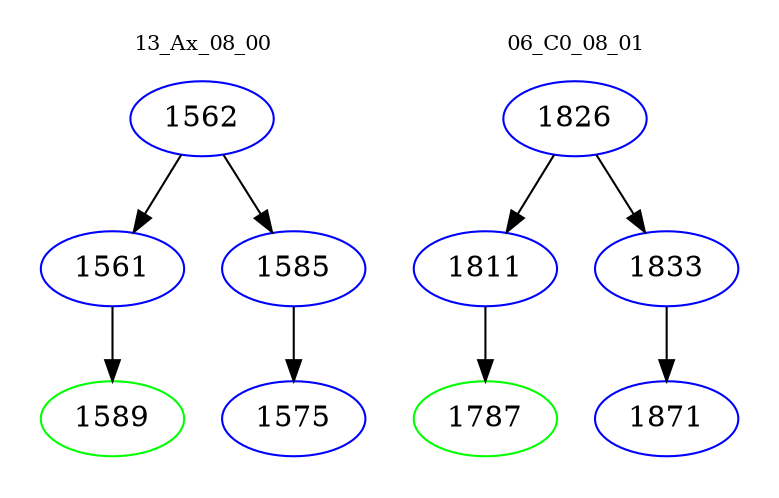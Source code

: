 digraph{
subgraph cluster_0 {
color = white
label = "13_Ax_08_00";
fontsize=10;
T0_1562 [label="1562", color="blue"]
T0_1562 -> T0_1561 [color="black"]
T0_1561 [label="1561", color="blue"]
T0_1561 -> T0_1589 [color="black"]
T0_1589 [label="1589", color="green"]
T0_1562 -> T0_1585 [color="black"]
T0_1585 [label="1585", color="blue"]
T0_1585 -> T0_1575 [color="black"]
T0_1575 [label="1575", color="blue"]
}
subgraph cluster_1 {
color = white
label = "06_C0_08_01";
fontsize=10;
T1_1826 [label="1826", color="blue"]
T1_1826 -> T1_1811 [color="black"]
T1_1811 [label="1811", color="blue"]
T1_1811 -> T1_1787 [color="black"]
T1_1787 [label="1787", color="green"]
T1_1826 -> T1_1833 [color="black"]
T1_1833 [label="1833", color="blue"]
T1_1833 -> T1_1871 [color="black"]
T1_1871 [label="1871", color="blue"]
}
}
